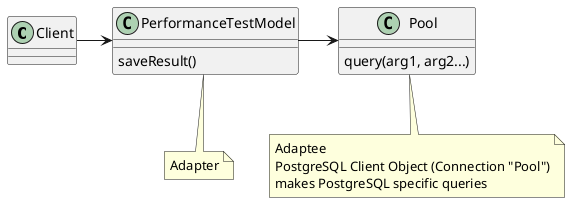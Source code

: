@startuml
class Client
class PerformanceTestModel
class Pool
PerformanceTestModel : saveResult()
Pool : query(arg1, arg2...)

note bottom of PerformanceTestModel
Adapter
end note

note bottom of Pool
Adaptee
PostgreSQL Client Object (Connection "Pool")
makes PostgreSQL specific queries
end note

Client -> PerformanceTestModel
PerformanceTestModel -> Pool
@enduml
